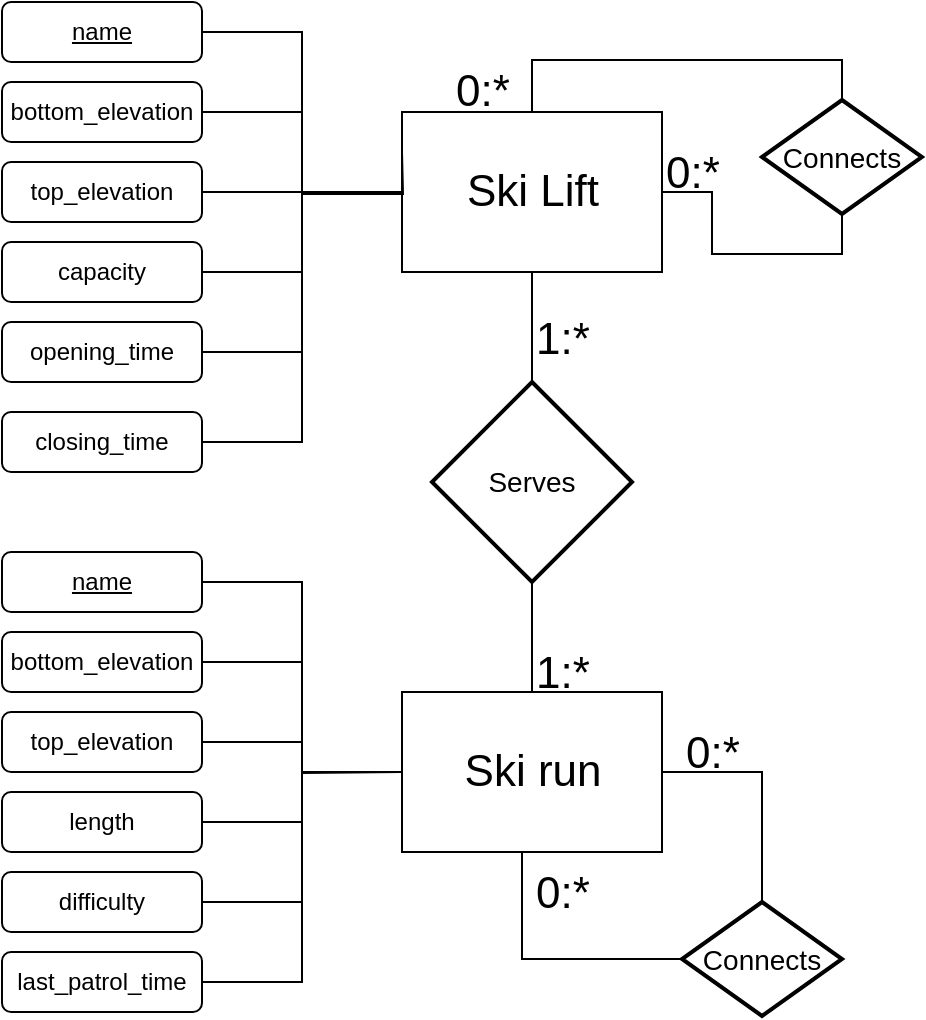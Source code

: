 <mxfile version="11.3.0" type="device" pages="1"><diagram id="Wi9FRBf_Vvvar2XA7Uxz" name="Page-1"><mxGraphModel dx="1422" dy="741" grid="1" gridSize="10" guides="1" tooltips="1" connect="1" arrows="1" fold="1" page="1" pageScale="1" pageWidth="850" pageHeight="1100" math="0" shadow="0"><root><mxCell id="0"/><mxCell id="1" parent="0"/><mxCell id="0SkJ8GGHBBcknWKEInWS-1" value="&lt;font style=&quot;font-size: 22px&quot;&gt;Ski Lift&lt;/font&gt;" style="html=1;dashed=0;whitespace=wrap;" vertex="1" parent="1"><mxGeometry x="210" y="70" width="130" height="80" as="geometry"/></mxCell><mxCell id="0SkJ8GGHBBcknWKEInWS-15" style="edgeStyle=orthogonalEdgeStyle;rounded=0;orthogonalLoop=1;jettySize=auto;html=1;entryX=0;entryY=0.5;entryDx=0;entryDy=0;endArrow=none;endFill=0;strokeColor=#000000;" edge="1" parent="1" source="0SkJ8GGHBBcknWKEInWS-2" target="0SkJ8GGHBBcknWKEInWS-1"><mxGeometry relative="1" as="geometry"/></mxCell><mxCell id="0SkJ8GGHBBcknWKEInWS-2" value="bottom_elevation" style="rounded=1;whiteSpace=wrap;html=1;" vertex="1" parent="1"><mxGeometry x="10" y="55" width="100" height="30" as="geometry"/></mxCell><mxCell id="0SkJ8GGHBBcknWKEInWS-7" style="edgeStyle=orthogonalEdgeStyle;rounded=0;orthogonalLoop=1;jettySize=auto;html=1;exitX=1;exitY=0.5;exitDx=0;exitDy=0;endArrow=none;endFill=0;strokeColor=#000000;" edge="1" parent="1" source="0SkJ8GGHBBcknWKEInWS-3"><mxGeometry relative="1" as="geometry"><mxPoint x="210" y="90" as="targetPoint"/></mxGeometry></mxCell><mxCell id="0SkJ8GGHBBcknWKEInWS-3" value="top_elevation" style="rounded=1;whiteSpace=wrap;html=1;" vertex="1" parent="1"><mxGeometry x="10" y="95" width="100" height="30" as="geometry"/></mxCell><mxCell id="0SkJ8GGHBBcknWKEInWS-17" style="edgeStyle=orthogonalEdgeStyle;rounded=0;orthogonalLoop=1;jettySize=auto;html=1;entryX=0;entryY=0.5;entryDx=0;entryDy=0;endArrow=none;endFill=0;strokeColor=#000000;" edge="1" parent="1" source="0SkJ8GGHBBcknWKEInWS-4" target="0SkJ8GGHBBcknWKEInWS-1"><mxGeometry relative="1" as="geometry"/></mxCell><mxCell id="0SkJ8GGHBBcknWKEInWS-4" value="&lt;u&gt;name&lt;/u&gt;" style="rounded=1;whiteSpace=wrap;html=1;" vertex="1" parent="1"><mxGeometry x="10" y="15" width="100" height="30" as="geometry"/></mxCell><mxCell id="0SkJ8GGHBBcknWKEInWS-9" style="edgeStyle=orthogonalEdgeStyle;rounded=0;orthogonalLoop=1;jettySize=auto;html=1;entryX=0;entryY=0.5;entryDx=0;entryDy=0;endArrow=none;endFill=0;strokeColor=#000000;" edge="1" parent="1" source="0SkJ8GGHBBcknWKEInWS-8" target="0SkJ8GGHBBcknWKEInWS-1"><mxGeometry relative="1" as="geometry"/></mxCell><mxCell id="0SkJ8GGHBBcknWKEInWS-8" value="capacity" style="rounded=1;whiteSpace=wrap;html=1;" vertex="1" parent="1"><mxGeometry x="10" y="135" width="100" height="30" as="geometry"/></mxCell><mxCell id="0SkJ8GGHBBcknWKEInWS-12" style="edgeStyle=orthogonalEdgeStyle;rounded=0;orthogonalLoop=1;jettySize=auto;html=1;entryX=0;entryY=0.5;entryDx=0;entryDy=0;endArrow=none;endFill=0;strokeColor=#000000;" edge="1" parent="1" source="0SkJ8GGHBBcknWKEInWS-10" target="0SkJ8GGHBBcknWKEInWS-1"><mxGeometry relative="1" as="geometry"/></mxCell><mxCell id="0SkJ8GGHBBcknWKEInWS-10" value="opening_time" style="rounded=1;whiteSpace=wrap;html=1;" vertex="1" parent="1"><mxGeometry x="10" y="175" width="100" height="30" as="geometry"/></mxCell><mxCell id="0SkJ8GGHBBcknWKEInWS-14" style="edgeStyle=orthogonalEdgeStyle;rounded=0;orthogonalLoop=1;jettySize=auto;html=1;entryX=0;entryY=0.5;entryDx=0;entryDy=0;endArrow=none;endFill=0;strokeColor=#000000;" edge="1" parent="1" source="0SkJ8GGHBBcknWKEInWS-11" target="0SkJ8GGHBBcknWKEInWS-1"><mxGeometry relative="1" as="geometry"/></mxCell><mxCell id="0SkJ8GGHBBcknWKEInWS-11" value="closing_time" style="rounded=1;whiteSpace=wrap;html=1;" vertex="1" parent="1"><mxGeometry x="10" y="220" width="100" height="30" as="geometry"/></mxCell><mxCell id="0SkJ8GGHBBcknWKEInWS-47" style="edgeStyle=orthogonalEdgeStyle;rounded=0;orthogonalLoop=1;jettySize=auto;html=1;entryX=0;entryY=0.5;entryDx=0;entryDy=0;endArrow=none;endFill=0;strokeColor=#000000;" edge="1" parent="1" source="0SkJ8GGHBBcknWKEInWS-18" target="0SkJ8GGHBBcknWKEInWS-46"><mxGeometry relative="1" as="geometry"><Array as="points"><mxPoint x="270" y="494"/></Array></mxGeometry></mxCell><mxCell id="0SkJ8GGHBBcknWKEInWS-18" value="&lt;font style=&quot;font-size: 22px&quot;&gt;Ski run&lt;/font&gt;" style="html=1;dashed=0;whitespace=wrap;" vertex="1" parent="1"><mxGeometry x="210" y="360" width="130" height="80" as="geometry"/></mxCell><mxCell id="0SkJ8GGHBBcknWKEInWS-25" style="edgeStyle=orthogonalEdgeStyle;rounded=0;orthogonalLoop=1;jettySize=auto;html=1;entryX=0;entryY=0.5;entryDx=0;entryDy=0;endArrow=none;endFill=0;strokeColor=#000000;" edge="1" parent="1" source="0SkJ8GGHBBcknWKEInWS-19" target="0SkJ8GGHBBcknWKEInWS-18"><mxGeometry relative="1" as="geometry"/></mxCell><mxCell id="0SkJ8GGHBBcknWKEInWS-19" value="&lt;u&gt;name&lt;/u&gt;" style="rounded=1;whiteSpace=wrap;html=1;" vertex="1" parent="1"><mxGeometry x="10" y="290" width="100" height="30" as="geometry"/></mxCell><mxCell id="0SkJ8GGHBBcknWKEInWS-31" style="edgeStyle=orthogonalEdgeStyle;rounded=0;orthogonalLoop=1;jettySize=auto;html=1;entryX=0;entryY=0.5;entryDx=0;entryDy=0;endArrow=none;endFill=0;strokeColor=#000000;" edge="1" parent="1" source="0SkJ8GGHBBcknWKEInWS-20" target="0SkJ8GGHBBcknWKEInWS-18"><mxGeometry relative="1" as="geometry"/></mxCell><mxCell id="0SkJ8GGHBBcknWKEInWS-20" value="difficulty" style="rounded=1;whiteSpace=wrap;html=1;" vertex="1" parent="1"><mxGeometry x="10" y="450" width="100" height="30" as="geometry"/></mxCell><mxCell id="0SkJ8GGHBBcknWKEInWS-26" style="edgeStyle=orthogonalEdgeStyle;rounded=0;orthogonalLoop=1;jettySize=auto;html=1;entryX=0;entryY=0.5;entryDx=0;entryDy=0;endArrow=none;endFill=0;strokeColor=#000000;" edge="1" parent="1" source="0SkJ8GGHBBcknWKEInWS-21" target="0SkJ8GGHBBcknWKEInWS-18"><mxGeometry relative="1" as="geometry"/></mxCell><mxCell id="0SkJ8GGHBBcknWKEInWS-21" value="bottom_elevation" style="rounded=1;whiteSpace=wrap;html=1;" vertex="1" parent="1"><mxGeometry x="10" y="330" width="100" height="30" as="geometry"/></mxCell><mxCell id="0SkJ8GGHBBcknWKEInWS-27" style="edgeStyle=orthogonalEdgeStyle;rounded=0;orthogonalLoop=1;jettySize=auto;html=1;endArrow=none;endFill=0;strokeColor=#000000;" edge="1" parent="1" source="0SkJ8GGHBBcknWKEInWS-22"><mxGeometry relative="1" as="geometry"><mxPoint x="210" y="400" as="targetPoint"/></mxGeometry></mxCell><mxCell id="0SkJ8GGHBBcknWKEInWS-22" value="top_elevation" style="rounded=1;whiteSpace=wrap;html=1;" vertex="1" parent="1"><mxGeometry x="10" y="370" width="100" height="30" as="geometry"/></mxCell><mxCell id="0SkJ8GGHBBcknWKEInWS-29" style="edgeStyle=orthogonalEdgeStyle;rounded=0;orthogonalLoop=1;jettySize=auto;html=1;entryX=0;entryY=0.5;entryDx=0;entryDy=0;endArrow=none;endFill=0;strokeColor=#000000;" edge="1" parent="1" source="0SkJ8GGHBBcknWKEInWS-23" target="0SkJ8GGHBBcknWKEInWS-18"><mxGeometry relative="1" as="geometry"/></mxCell><mxCell id="0SkJ8GGHBBcknWKEInWS-23" value="length" style="rounded=1;whiteSpace=wrap;html=1;" vertex="1" parent="1"><mxGeometry x="10" y="410" width="100" height="30" as="geometry"/></mxCell><mxCell id="0SkJ8GGHBBcknWKEInWS-33" style="edgeStyle=orthogonalEdgeStyle;rounded=0;orthogonalLoop=1;jettySize=auto;html=1;entryX=0;entryY=0.5;entryDx=0;entryDy=0;endArrow=none;endFill=0;strokeColor=#000000;" edge="1" parent="1" source="0SkJ8GGHBBcknWKEInWS-24" target="0SkJ8GGHBBcknWKEInWS-18"><mxGeometry relative="1" as="geometry"/></mxCell><mxCell id="0SkJ8GGHBBcknWKEInWS-24" value="last_patrol_time" style="rounded=1;whiteSpace=wrap;html=1;" vertex="1" parent="1"><mxGeometry x="10" y="490" width="100" height="30" as="geometry"/></mxCell><mxCell id="0SkJ8GGHBBcknWKEInWS-35" style="edgeStyle=orthogonalEdgeStyle;rounded=0;orthogonalLoop=1;jettySize=auto;html=1;endArrow=none;endFill=0;strokeColor=#000000;" edge="1" parent="1" source="0SkJ8GGHBBcknWKEInWS-34" target="0SkJ8GGHBBcknWKEInWS-18"><mxGeometry relative="1" as="geometry"/></mxCell><mxCell id="0SkJ8GGHBBcknWKEInWS-36" style="edgeStyle=orthogonalEdgeStyle;rounded=0;orthogonalLoop=1;jettySize=auto;html=1;entryX=0.5;entryY=1;entryDx=0;entryDy=0;endArrow=none;endFill=0;strokeColor=#000000;" edge="1" parent="1" source="0SkJ8GGHBBcknWKEInWS-34" target="0SkJ8GGHBBcknWKEInWS-1"><mxGeometry relative="1" as="geometry"/></mxCell><mxCell id="0SkJ8GGHBBcknWKEInWS-34" value="Serves" style="shape=rhombus;strokeWidth=2;fontSize=17;perimeter=rhombusPerimeter;whiteSpace=wrap;html=1;align=center;fontSize=14;" vertex="1" parent="1"><mxGeometry x="225" y="205" width="100" height="100" as="geometry"/></mxCell><mxCell id="0SkJ8GGHBBcknWKEInWS-37" value="&lt;font style=&quot;font-size: 22px&quot;&gt;1:*&lt;/font&gt;" style="text;html=1;resizable=0;points=[];autosize=1;align=left;verticalAlign=top;spacingTop=-4;" vertex="1" parent="1"><mxGeometry x="275" y="167.5" width="40" height="20" as="geometry"/></mxCell><mxCell id="0SkJ8GGHBBcknWKEInWS-38" value="&lt;font style=&quot;font-size: 22px&quot;&gt;1:*&lt;/font&gt;" style="text;html=1;resizable=0;points=[];autosize=1;align=left;verticalAlign=top;spacingTop=-4;" vertex="1" parent="1"><mxGeometry x="275" y="335" width="40" height="20" as="geometry"/></mxCell><mxCell id="0SkJ8GGHBBcknWKEInWS-40" style="edgeStyle=orthogonalEdgeStyle;rounded=0;orthogonalLoop=1;jettySize=auto;html=1;entryX=1;entryY=0.5;entryDx=0;entryDy=0;endArrow=none;endFill=0;strokeColor=#000000;exitX=0.5;exitY=1;exitDx=0;exitDy=0;" edge="1" parent="1" source="0SkJ8GGHBBcknWKEInWS-39" target="0SkJ8GGHBBcknWKEInWS-1"><mxGeometry relative="1" as="geometry"/></mxCell><mxCell id="0SkJ8GGHBBcknWKEInWS-45" style="edgeStyle=orthogonalEdgeStyle;rounded=0;orthogonalLoop=1;jettySize=auto;html=1;exitX=0.5;exitY=0;exitDx=0;exitDy=0;entryX=0.5;entryY=0;entryDx=0;entryDy=0;endArrow=none;endFill=0;strokeColor=#000000;" edge="1" parent="1" source="0SkJ8GGHBBcknWKEInWS-39" target="0SkJ8GGHBBcknWKEInWS-1"><mxGeometry relative="1" as="geometry"/></mxCell><mxCell id="0SkJ8GGHBBcknWKEInWS-39" value="Connects" style="shape=rhombus;strokeWidth=2;fontSize=17;perimeter=rhombusPerimeter;whiteSpace=wrap;html=1;align=center;fontSize=14;" vertex="1" parent="1"><mxGeometry x="390" y="64" width="80" height="57" as="geometry"/></mxCell><mxCell id="0SkJ8GGHBBcknWKEInWS-42" value="&lt;font style=&quot;font-size: 22px&quot;&gt;0:*&lt;/font&gt;" style="text;html=1;resizable=0;points=[];autosize=1;align=left;verticalAlign=top;spacingTop=-4;" vertex="1" parent="1"><mxGeometry x="340" y="85" width="40" height="20" as="geometry"/></mxCell><mxCell id="0SkJ8GGHBBcknWKEInWS-43" value="&lt;font style=&quot;font-size: 22px&quot;&gt;0:*&lt;/font&gt;" style="text;html=1;resizable=0;points=[];autosize=1;align=left;verticalAlign=top;spacingTop=-4;" vertex="1" parent="1"><mxGeometry x="235" y="44" width="40" height="20" as="geometry"/></mxCell><mxCell id="0SkJ8GGHBBcknWKEInWS-48" style="edgeStyle=orthogonalEdgeStyle;rounded=0;orthogonalLoop=1;jettySize=auto;html=1;entryX=1;entryY=0.5;entryDx=0;entryDy=0;endArrow=none;endFill=0;strokeColor=#000000;" edge="1" parent="1" source="0SkJ8GGHBBcknWKEInWS-46" target="0SkJ8GGHBBcknWKEInWS-18"><mxGeometry relative="1" as="geometry"><Array as="points"><mxPoint x="390" y="400"/></Array></mxGeometry></mxCell><mxCell id="0SkJ8GGHBBcknWKEInWS-46" value="Connects" style="shape=rhombus;strokeWidth=2;fontSize=17;perimeter=rhombusPerimeter;whiteSpace=wrap;html=1;align=center;fontSize=14;" vertex="1" parent="1"><mxGeometry x="350" y="465" width="80" height="57" as="geometry"/></mxCell><mxCell id="0SkJ8GGHBBcknWKEInWS-49" value="&lt;font style=&quot;font-size: 22px&quot;&gt;0:*&lt;/font&gt;" style="text;html=1;resizable=0;points=[];autosize=1;align=left;verticalAlign=top;spacingTop=-4;" vertex="1" parent="1"><mxGeometry x="275" y="445" width="40" height="20" as="geometry"/></mxCell><mxCell id="0SkJ8GGHBBcknWKEInWS-50" value="&lt;font style=&quot;font-size: 22px&quot;&gt;0:*&lt;/font&gt;" style="text;html=1;resizable=0;points=[];autosize=1;align=left;verticalAlign=top;spacingTop=-4;" vertex="1" parent="1"><mxGeometry x="350" y="375" width="40" height="20" as="geometry"/></mxCell></root></mxGraphModel></diagram></mxfile>